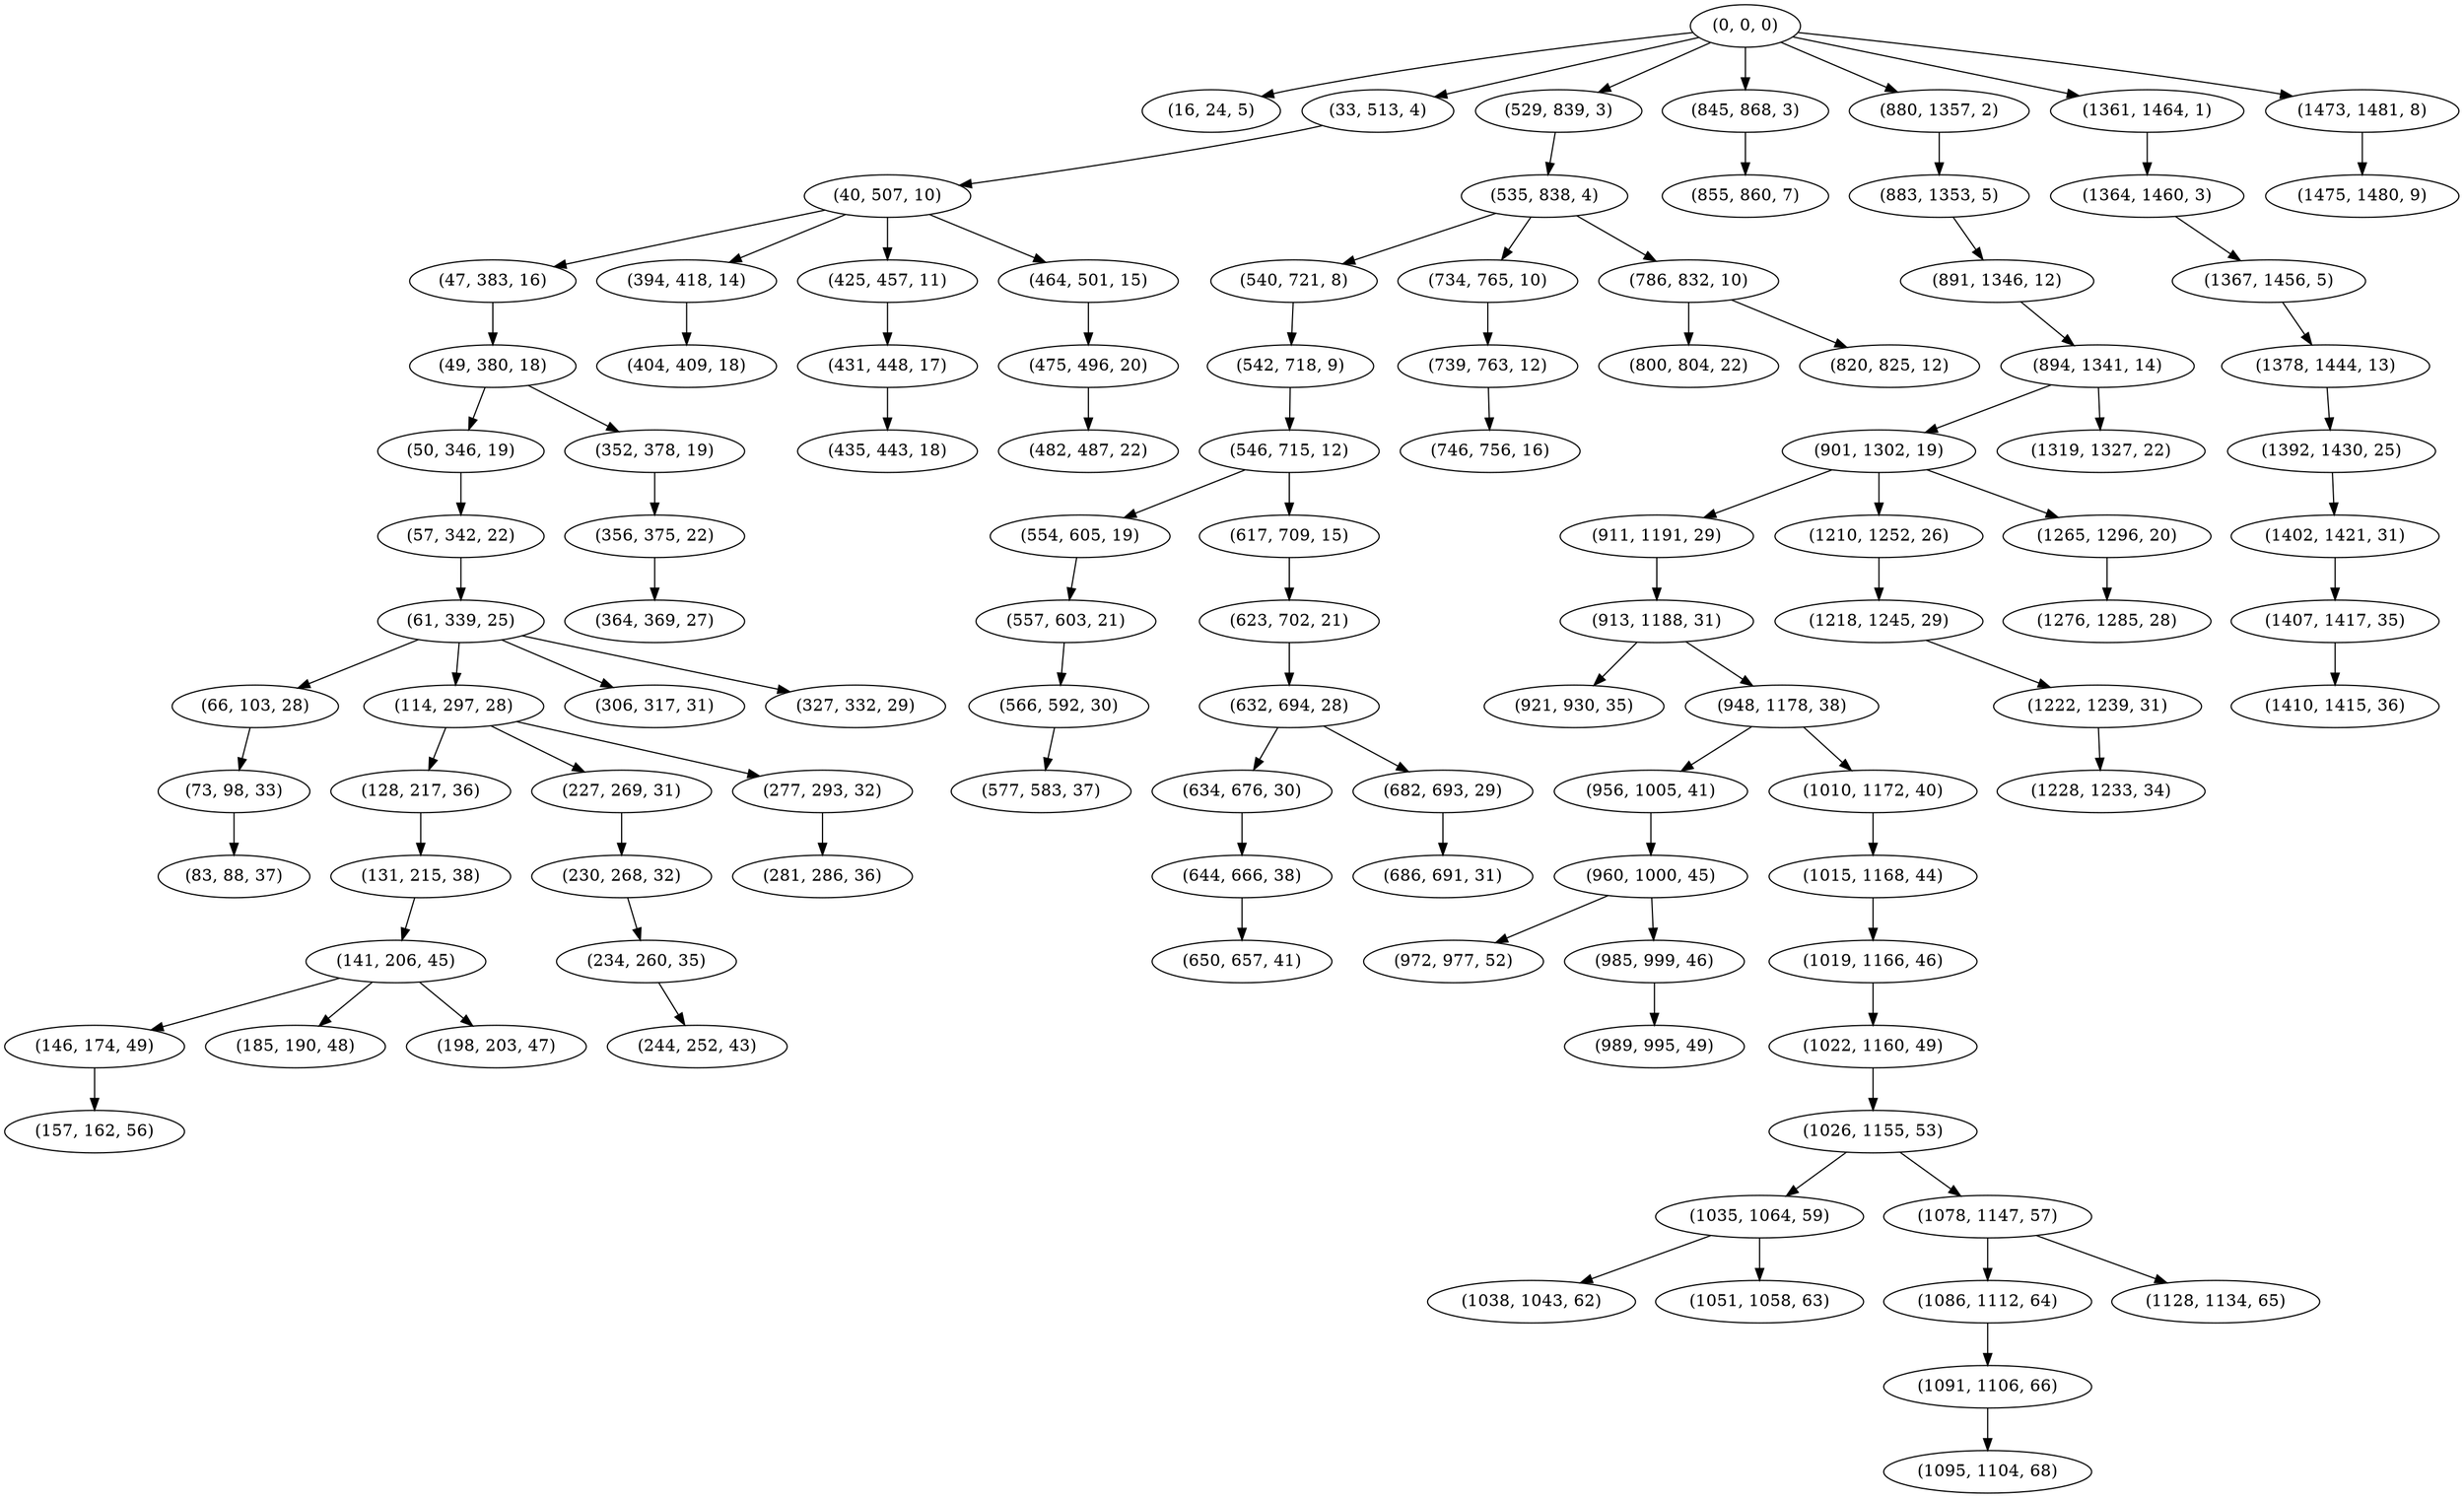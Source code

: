 digraph tree {
    "(0, 0, 0)";
    "(16, 24, 5)";
    "(33, 513, 4)";
    "(40, 507, 10)";
    "(47, 383, 16)";
    "(49, 380, 18)";
    "(50, 346, 19)";
    "(57, 342, 22)";
    "(61, 339, 25)";
    "(66, 103, 28)";
    "(73, 98, 33)";
    "(83, 88, 37)";
    "(114, 297, 28)";
    "(128, 217, 36)";
    "(131, 215, 38)";
    "(141, 206, 45)";
    "(146, 174, 49)";
    "(157, 162, 56)";
    "(185, 190, 48)";
    "(198, 203, 47)";
    "(227, 269, 31)";
    "(230, 268, 32)";
    "(234, 260, 35)";
    "(244, 252, 43)";
    "(277, 293, 32)";
    "(281, 286, 36)";
    "(306, 317, 31)";
    "(327, 332, 29)";
    "(352, 378, 19)";
    "(356, 375, 22)";
    "(364, 369, 27)";
    "(394, 418, 14)";
    "(404, 409, 18)";
    "(425, 457, 11)";
    "(431, 448, 17)";
    "(435, 443, 18)";
    "(464, 501, 15)";
    "(475, 496, 20)";
    "(482, 487, 22)";
    "(529, 839, 3)";
    "(535, 838, 4)";
    "(540, 721, 8)";
    "(542, 718, 9)";
    "(546, 715, 12)";
    "(554, 605, 19)";
    "(557, 603, 21)";
    "(566, 592, 30)";
    "(577, 583, 37)";
    "(617, 709, 15)";
    "(623, 702, 21)";
    "(632, 694, 28)";
    "(634, 676, 30)";
    "(644, 666, 38)";
    "(650, 657, 41)";
    "(682, 693, 29)";
    "(686, 691, 31)";
    "(734, 765, 10)";
    "(739, 763, 12)";
    "(746, 756, 16)";
    "(786, 832, 10)";
    "(800, 804, 22)";
    "(820, 825, 12)";
    "(845, 868, 3)";
    "(855, 860, 7)";
    "(880, 1357, 2)";
    "(883, 1353, 5)";
    "(891, 1346, 12)";
    "(894, 1341, 14)";
    "(901, 1302, 19)";
    "(911, 1191, 29)";
    "(913, 1188, 31)";
    "(921, 930, 35)";
    "(948, 1178, 38)";
    "(956, 1005, 41)";
    "(960, 1000, 45)";
    "(972, 977, 52)";
    "(985, 999, 46)";
    "(989, 995, 49)";
    "(1010, 1172, 40)";
    "(1015, 1168, 44)";
    "(1019, 1166, 46)";
    "(1022, 1160, 49)";
    "(1026, 1155, 53)";
    "(1035, 1064, 59)";
    "(1038, 1043, 62)";
    "(1051, 1058, 63)";
    "(1078, 1147, 57)";
    "(1086, 1112, 64)";
    "(1091, 1106, 66)";
    "(1095, 1104, 68)";
    "(1128, 1134, 65)";
    "(1210, 1252, 26)";
    "(1218, 1245, 29)";
    "(1222, 1239, 31)";
    "(1228, 1233, 34)";
    "(1265, 1296, 20)";
    "(1276, 1285, 28)";
    "(1319, 1327, 22)";
    "(1361, 1464, 1)";
    "(1364, 1460, 3)";
    "(1367, 1456, 5)";
    "(1378, 1444, 13)";
    "(1392, 1430, 25)";
    "(1402, 1421, 31)";
    "(1407, 1417, 35)";
    "(1410, 1415, 36)";
    "(1473, 1481, 8)";
    "(1475, 1480, 9)";
    "(0, 0, 0)" -> "(16, 24, 5)";
    "(0, 0, 0)" -> "(33, 513, 4)";
    "(0, 0, 0)" -> "(529, 839, 3)";
    "(0, 0, 0)" -> "(845, 868, 3)";
    "(0, 0, 0)" -> "(880, 1357, 2)";
    "(0, 0, 0)" -> "(1361, 1464, 1)";
    "(0, 0, 0)" -> "(1473, 1481, 8)";
    "(33, 513, 4)" -> "(40, 507, 10)";
    "(40, 507, 10)" -> "(47, 383, 16)";
    "(40, 507, 10)" -> "(394, 418, 14)";
    "(40, 507, 10)" -> "(425, 457, 11)";
    "(40, 507, 10)" -> "(464, 501, 15)";
    "(47, 383, 16)" -> "(49, 380, 18)";
    "(49, 380, 18)" -> "(50, 346, 19)";
    "(49, 380, 18)" -> "(352, 378, 19)";
    "(50, 346, 19)" -> "(57, 342, 22)";
    "(57, 342, 22)" -> "(61, 339, 25)";
    "(61, 339, 25)" -> "(66, 103, 28)";
    "(61, 339, 25)" -> "(114, 297, 28)";
    "(61, 339, 25)" -> "(306, 317, 31)";
    "(61, 339, 25)" -> "(327, 332, 29)";
    "(66, 103, 28)" -> "(73, 98, 33)";
    "(73, 98, 33)" -> "(83, 88, 37)";
    "(114, 297, 28)" -> "(128, 217, 36)";
    "(114, 297, 28)" -> "(227, 269, 31)";
    "(114, 297, 28)" -> "(277, 293, 32)";
    "(128, 217, 36)" -> "(131, 215, 38)";
    "(131, 215, 38)" -> "(141, 206, 45)";
    "(141, 206, 45)" -> "(146, 174, 49)";
    "(141, 206, 45)" -> "(185, 190, 48)";
    "(141, 206, 45)" -> "(198, 203, 47)";
    "(146, 174, 49)" -> "(157, 162, 56)";
    "(227, 269, 31)" -> "(230, 268, 32)";
    "(230, 268, 32)" -> "(234, 260, 35)";
    "(234, 260, 35)" -> "(244, 252, 43)";
    "(277, 293, 32)" -> "(281, 286, 36)";
    "(352, 378, 19)" -> "(356, 375, 22)";
    "(356, 375, 22)" -> "(364, 369, 27)";
    "(394, 418, 14)" -> "(404, 409, 18)";
    "(425, 457, 11)" -> "(431, 448, 17)";
    "(431, 448, 17)" -> "(435, 443, 18)";
    "(464, 501, 15)" -> "(475, 496, 20)";
    "(475, 496, 20)" -> "(482, 487, 22)";
    "(529, 839, 3)" -> "(535, 838, 4)";
    "(535, 838, 4)" -> "(540, 721, 8)";
    "(535, 838, 4)" -> "(734, 765, 10)";
    "(535, 838, 4)" -> "(786, 832, 10)";
    "(540, 721, 8)" -> "(542, 718, 9)";
    "(542, 718, 9)" -> "(546, 715, 12)";
    "(546, 715, 12)" -> "(554, 605, 19)";
    "(546, 715, 12)" -> "(617, 709, 15)";
    "(554, 605, 19)" -> "(557, 603, 21)";
    "(557, 603, 21)" -> "(566, 592, 30)";
    "(566, 592, 30)" -> "(577, 583, 37)";
    "(617, 709, 15)" -> "(623, 702, 21)";
    "(623, 702, 21)" -> "(632, 694, 28)";
    "(632, 694, 28)" -> "(634, 676, 30)";
    "(632, 694, 28)" -> "(682, 693, 29)";
    "(634, 676, 30)" -> "(644, 666, 38)";
    "(644, 666, 38)" -> "(650, 657, 41)";
    "(682, 693, 29)" -> "(686, 691, 31)";
    "(734, 765, 10)" -> "(739, 763, 12)";
    "(739, 763, 12)" -> "(746, 756, 16)";
    "(786, 832, 10)" -> "(800, 804, 22)";
    "(786, 832, 10)" -> "(820, 825, 12)";
    "(845, 868, 3)" -> "(855, 860, 7)";
    "(880, 1357, 2)" -> "(883, 1353, 5)";
    "(883, 1353, 5)" -> "(891, 1346, 12)";
    "(891, 1346, 12)" -> "(894, 1341, 14)";
    "(894, 1341, 14)" -> "(901, 1302, 19)";
    "(894, 1341, 14)" -> "(1319, 1327, 22)";
    "(901, 1302, 19)" -> "(911, 1191, 29)";
    "(901, 1302, 19)" -> "(1210, 1252, 26)";
    "(901, 1302, 19)" -> "(1265, 1296, 20)";
    "(911, 1191, 29)" -> "(913, 1188, 31)";
    "(913, 1188, 31)" -> "(921, 930, 35)";
    "(913, 1188, 31)" -> "(948, 1178, 38)";
    "(948, 1178, 38)" -> "(956, 1005, 41)";
    "(948, 1178, 38)" -> "(1010, 1172, 40)";
    "(956, 1005, 41)" -> "(960, 1000, 45)";
    "(960, 1000, 45)" -> "(972, 977, 52)";
    "(960, 1000, 45)" -> "(985, 999, 46)";
    "(985, 999, 46)" -> "(989, 995, 49)";
    "(1010, 1172, 40)" -> "(1015, 1168, 44)";
    "(1015, 1168, 44)" -> "(1019, 1166, 46)";
    "(1019, 1166, 46)" -> "(1022, 1160, 49)";
    "(1022, 1160, 49)" -> "(1026, 1155, 53)";
    "(1026, 1155, 53)" -> "(1035, 1064, 59)";
    "(1026, 1155, 53)" -> "(1078, 1147, 57)";
    "(1035, 1064, 59)" -> "(1038, 1043, 62)";
    "(1035, 1064, 59)" -> "(1051, 1058, 63)";
    "(1078, 1147, 57)" -> "(1086, 1112, 64)";
    "(1078, 1147, 57)" -> "(1128, 1134, 65)";
    "(1086, 1112, 64)" -> "(1091, 1106, 66)";
    "(1091, 1106, 66)" -> "(1095, 1104, 68)";
    "(1210, 1252, 26)" -> "(1218, 1245, 29)";
    "(1218, 1245, 29)" -> "(1222, 1239, 31)";
    "(1222, 1239, 31)" -> "(1228, 1233, 34)";
    "(1265, 1296, 20)" -> "(1276, 1285, 28)";
    "(1361, 1464, 1)" -> "(1364, 1460, 3)";
    "(1364, 1460, 3)" -> "(1367, 1456, 5)";
    "(1367, 1456, 5)" -> "(1378, 1444, 13)";
    "(1378, 1444, 13)" -> "(1392, 1430, 25)";
    "(1392, 1430, 25)" -> "(1402, 1421, 31)";
    "(1402, 1421, 31)" -> "(1407, 1417, 35)";
    "(1407, 1417, 35)" -> "(1410, 1415, 36)";
    "(1473, 1481, 8)" -> "(1475, 1480, 9)";
}
